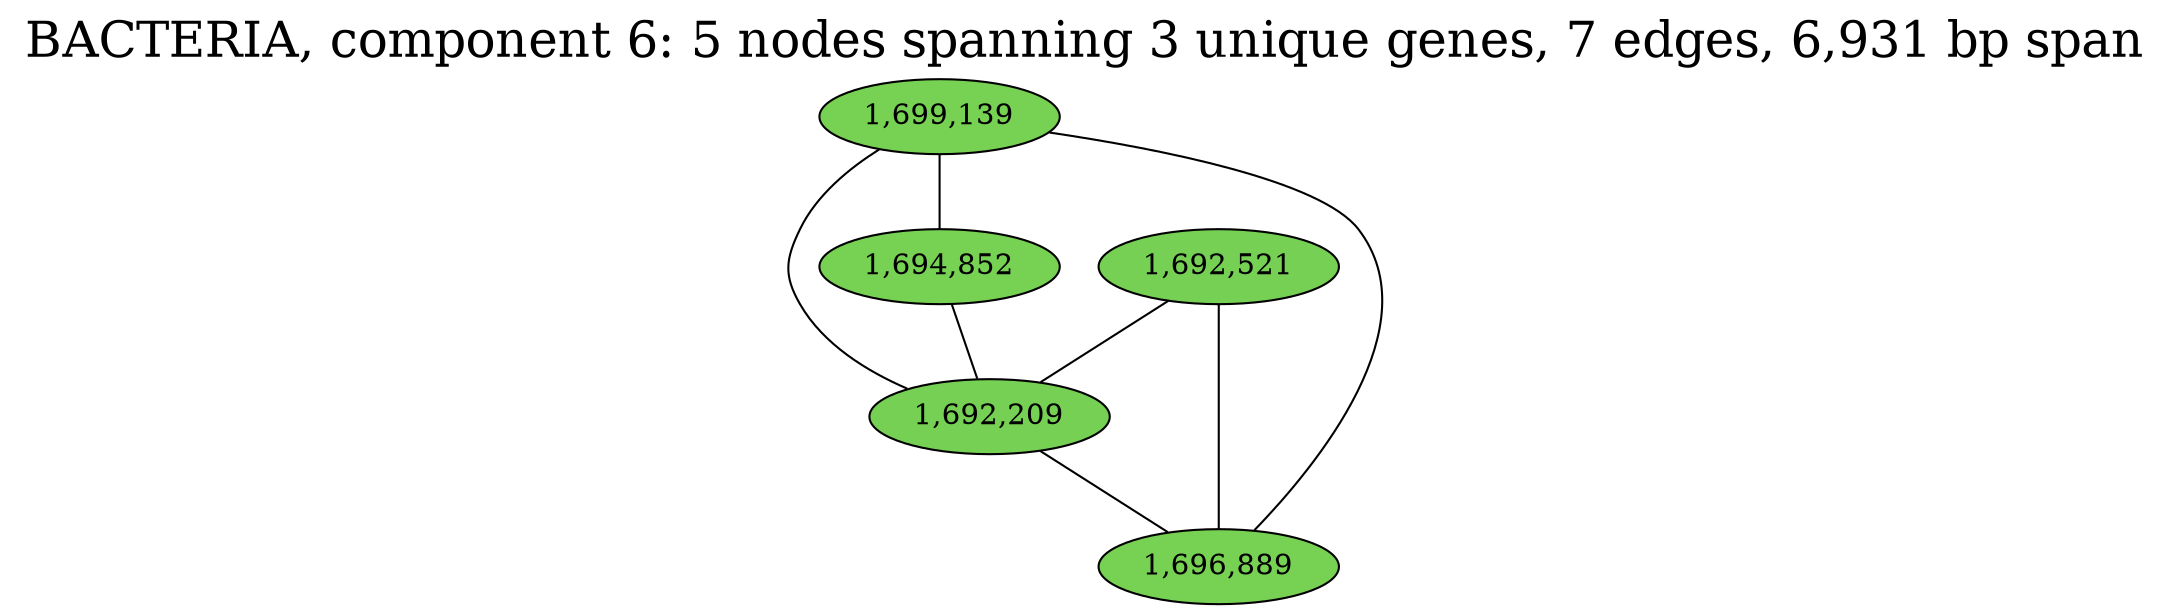 graph BACTERIA_cc6 {
	overlap="prism50";
	outputorder="edgesfirst";
	node [style="filled"];
	label="BACTERIA, component 6: 5 nodes spanning 3 unique genes, 7 edges, 6,931 bp span";
	labelloc="t";
	fontsize=24;
	"1,692,209" [fillcolor="#75d054", fontcolor="#000000"];
	"1,692,521" [fillcolor="#75d054", fontcolor="#000000"];
	"1,694,852" [fillcolor="#77d153", fontcolor="#000000"];
	"1,696,889" [fillcolor="#77d153", fontcolor="#000000"];
	"1,699,139" [fillcolor="#77d153", fontcolor="#000000"];
	"1,699,139" -- "1,692,209";
	"1,699,139" -- "1,694,852";
	"1,699,139" -- "1,696,889";
	"1,694,852" -- "1,692,209";
	"1,692,521" -- "1,692,209";
	"1,692,521" -- "1,696,889";
	"1,692,209" -- "1,696,889";
}